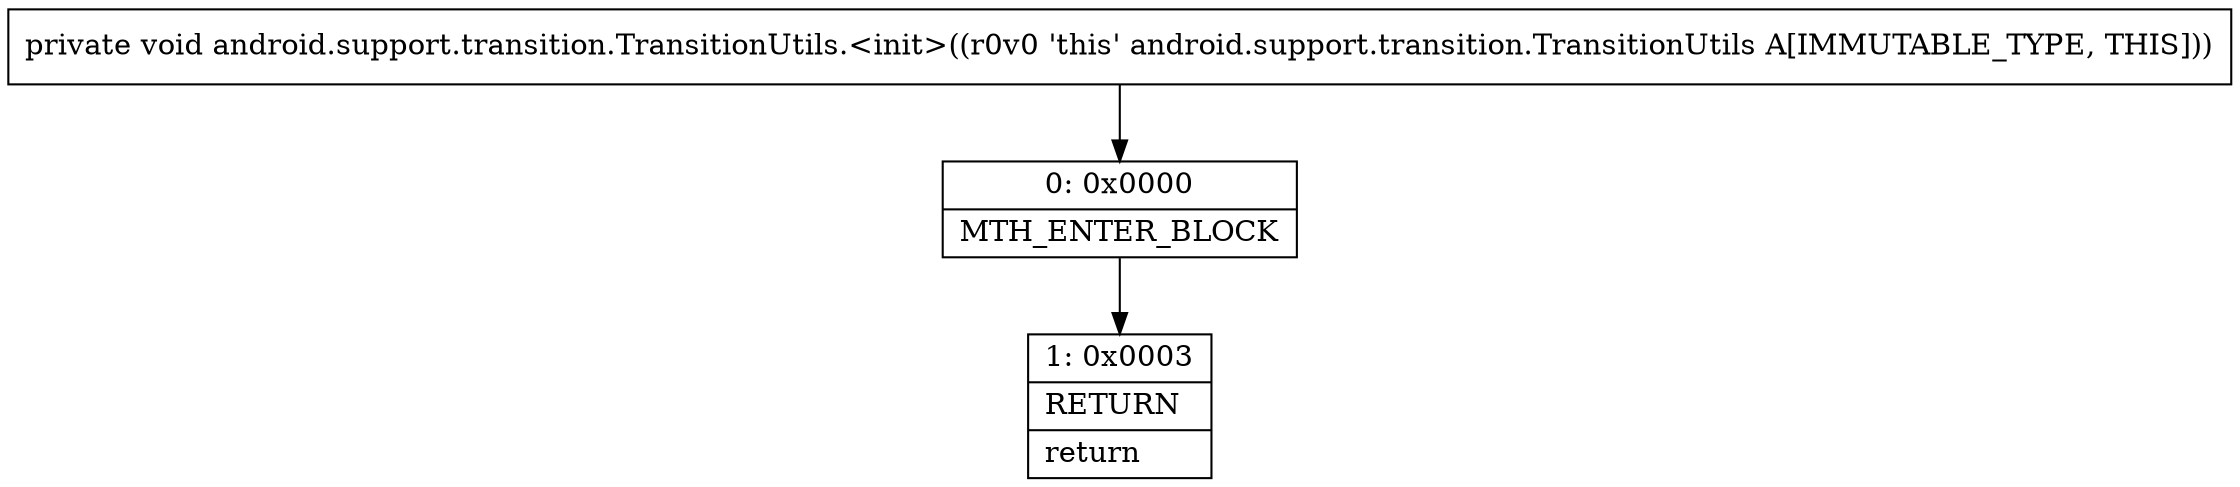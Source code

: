 digraph "CFG forandroid.support.transition.TransitionUtils.\<init\>()V" {
Node_0 [shape=record,label="{0\:\ 0x0000|MTH_ENTER_BLOCK\l}"];
Node_1 [shape=record,label="{1\:\ 0x0003|RETURN\l|return\l}"];
MethodNode[shape=record,label="{private void android.support.transition.TransitionUtils.\<init\>((r0v0 'this' android.support.transition.TransitionUtils A[IMMUTABLE_TYPE, THIS])) }"];
MethodNode -> Node_0;
Node_0 -> Node_1;
}

